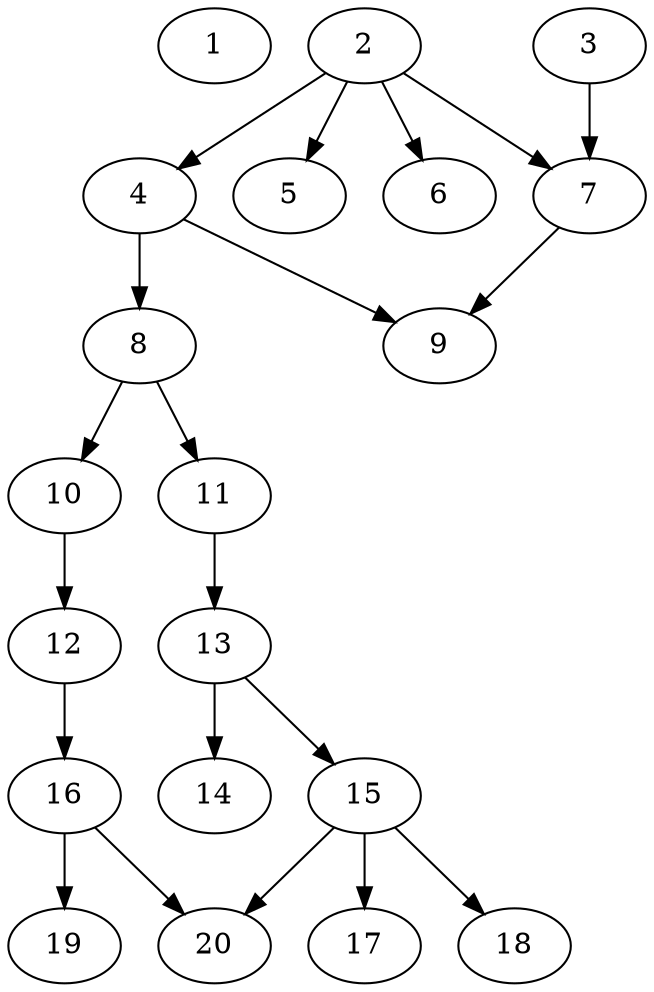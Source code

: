 // DAG automatically generated by daggen at Sat Jul 27 15:34:46 2019
// ./daggen --dot -n 20 --ccr 0.5 --fat 0.4 --regular 0.5 --density 0.4 --mindata 5242880 --maxdata 52428800 
digraph G {
  1 [size="21612544", alpha="0.07", expect_size="10806272"] 
  2 [size="79282176", alpha="0.17", expect_size="39641088"] 
  2 -> 4 [size ="39641088"]
  2 -> 5 [size ="39641088"]
  2 -> 6 [size ="39641088"]
  2 -> 7 [size ="39641088"]
  3 [size="60696576", alpha="0.18", expect_size="30348288"] 
  3 -> 7 [size ="30348288"]
  4 [size="29620224", alpha="0.18", expect_size="14810112"] 
  4 -> 8 [size ="14810112"]
  4 -> 9 [size ="14810112"]
  5 [size="19396608", alpha="0.02", expect_size="9698304"] 
  6 [size="20699136", alpha="0.05", expect_size="10349568"] 
  7 [size="54910976", alpha="0.03", expect_size="27455488"] 
  7 -> 9 [size ="27455488"]
  8 [size="60469248", alpha="0.07", expect_size="30234624"] 
  8 -> 10 [size ="30234624"]
  8 -> 11 [size ="30234624"]
  9 [size="42250240", alpha="0.16", expect_size="21125120"] 
  10 [size="80717824", alpha="0.13", expect_size="40358912"] 
  10 -> 12 [size ="40358912"]
  11 [size="70531072", alpha="0.14", expect_size="35265536"] 
  11 -> 13 [size ="35265536"]
  12 [size="103016448", alpha="0.07", expect_size="51508224"] 
  12 -> 16 [size ="51508224"]
  13 [size="88512512", alpha="0.06", expect_size="44256256"] 
  13 -> 14 [size ="44256256"]
  13 -> 15 [size ="44256256"]
  14 [size="80510976", alpha="0.20", expect_size="40255488"] 
  15 [size="71952384", alpha="0.07", expect_size="35976192"] 
  15 -> 17 [size ="35976192"]
  15 -> 18 [size ="35976192"]
  15 -> 20 [size ="35976192"]
  16 [size="79181824", alpha="0.05", expect_size="39590912"] 
  16 -> 19 [size ="39590912"]
  16 -> 20 [size ="39590912"]
  17 [size="103436288", alpha="0.04", expect_size="51718144"] 
  18 [size="22949888", alpha="0.01", expect_size="11474944"] 
  19 [size="56584192", alpha="0.17", expect_size="28292096"] 
  20 [size="38371328", alpha="0.00", expect_size="19185664"] 
}
